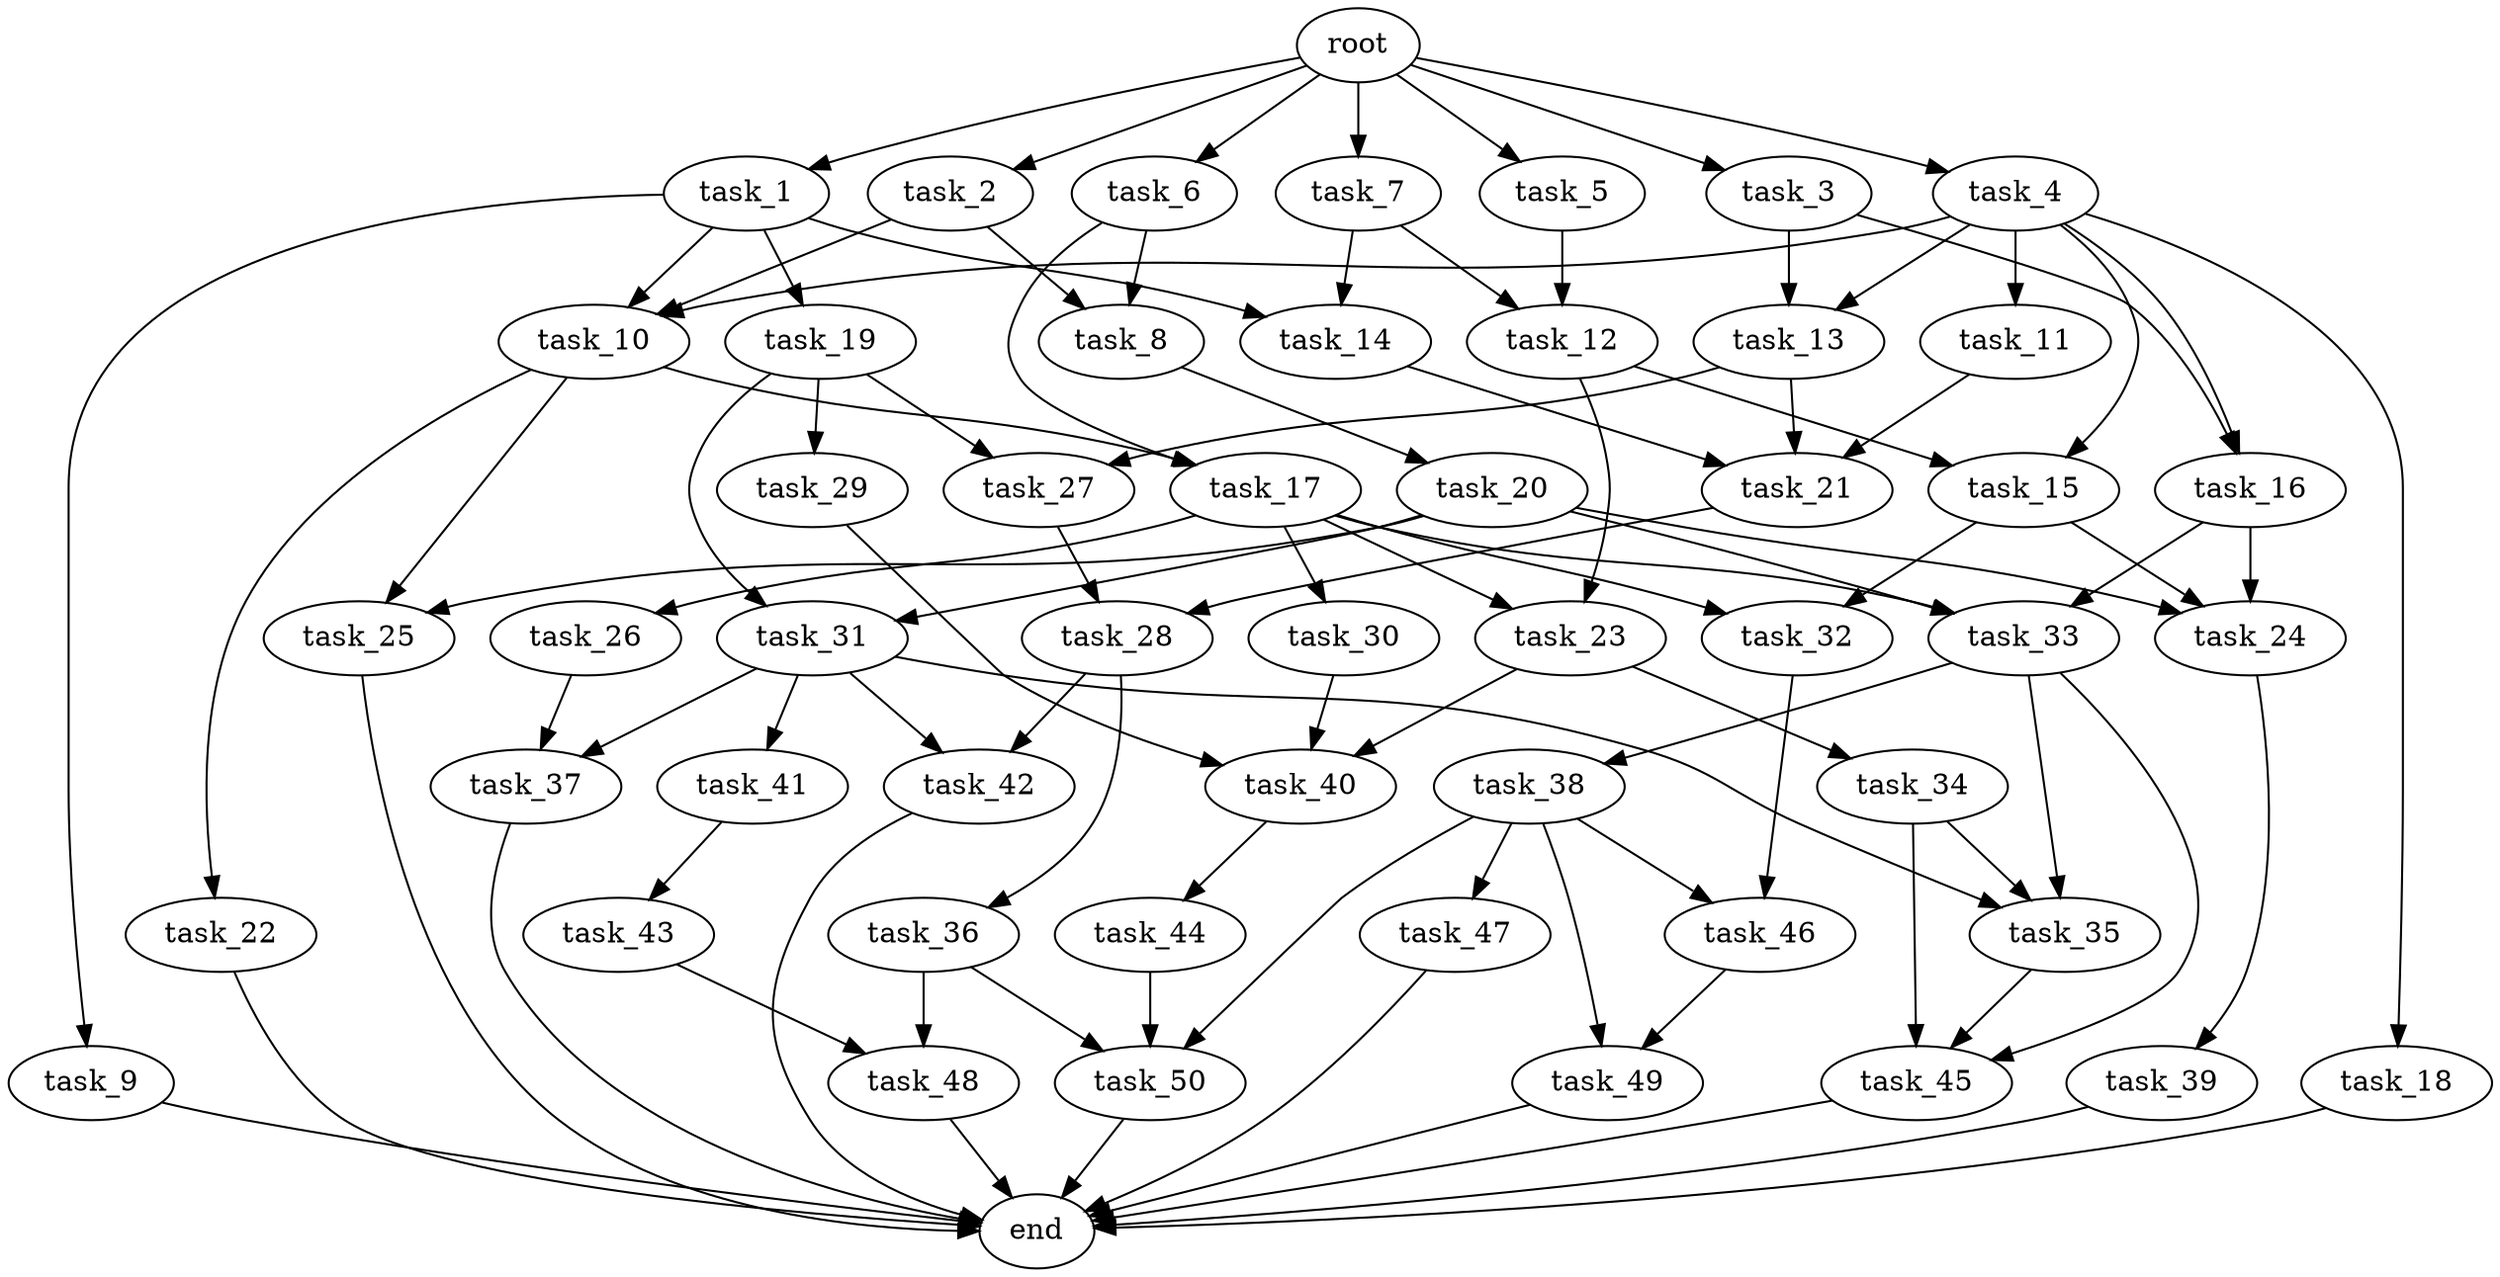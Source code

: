 digraph G {
  root [size="0.000000e+00"];
  task_1 [size="5.642774e+10"];
  task_2 [size="3.745873e+10"];
  task_3 [size="3.372250e+10"];
  task_4 [size="2.346144e+09"];
  task_5 [size="1.042730e+10"];
  task_6 [size="7.732816e+10"];
  task_7 [size="3.722250e+09"];
  task_8 [size="6.433507e+10"];
  task_9 [size="9.160164e+10"];
  task_10 [size="2.385461e+09"];
  task_11 [size="7.213300e+10"];
  task_12 [size="9.561901e+10"];
  task_13 [size="6.782474e+10"];
  task_14 [size="1.727262e+10"];
  task_15 [size="5.591135e+09"];
  task_16 [size="5.840602e+10"];
  task_17 [size="2.088642e+10"];
  task_18 [size="3.094078e+10"];
  task_19 [size="3.326128e+09"];
  task_20 [size="4.364800e+10"];
  task_21 [size="4.756757e+10"];
  task_22 [size="1.636734e+10"];
  task_23 [size="1.145938e+10"];
  task_24 [size="1.824033e+10"];
  task_25 [size="7.397832e+09"];
  task_26 [size="6.490885e+10"];
  task_27 [size="6.858985e+10"];
  task_28 [size="7.549337e+10"];
  task_29 [size="8.179158e+10"];
  task_30 [size="5.882074e+10"];
  task_31 [size="6.352296e+10"];
  task_32 [size="8.390957e+10"];
  task_33 [size="7.406585e+10"];
  task_34 [size="1.576355e+10"];
  task_35 [size="9.198728e+10"];
  task_36 [size="7.832183e+10"];
  task_37 [size="6.094393e+10"];
  task_38 [size="1.125637e+10"];
  task_39 [size="8.501158e+10"];
  task_40 [size="2.244089e+10"];
  task_41 [size="4.804359e+10"];
  task_42 [size="1.596995e+10"];
  task_43 [size="9.196523e+10"];
  task_44 [size="4.221951e+09"];
  task_45 [size="5.574774e+09"];
  task_46 [size="5.592697e+10"];
  task_47 [size="8.844721e+10"];
  task_48 [size="5.109568e+10"];
  task_49 [size="6.524025e+10"];
  task_50 [size="4.445270e+10"];
  end [size="0.000000e+00"];

  root -> task_1 [size="1.000000e-12"];
  root -> task_2 [size="1.000000e-12"];
  root -> task_3 [size="1.000000e-12"];
  root -> task_4 [size="1.000000e-12"];
  root -> task_5 [size="1.000000e-12"];
  root -> task_6 [size="1.000000e-12"];
  root -> task_7 [size="1.000000e-12"];
  task_1 -> task_9 [size="9.160164e+08"];
  task_1 -> task_10 [size="7.951537e+06"];
  task_1 -> task_14 [size="8.636309e+07"];
  task_1 -> task_19 [size="3.326128e+07"];
  task_2 -> task_8 [size="3.216753e+08"];
  task_2 -> task_10 [size="7.951537e+06"];
  task_3 -> task_13 [size="3.391237e+08"];
  task_3 -> task_16 [size="2.920301e+08"];
  task_4 -> task_10 [size="7.951537e+06"];
  task_4 -> task_11 [size="7.213300e+08"];
  task_4 -> task_13 [size="3.391237e+08"];
  task_4 -> task_15 [size="2.795568e+07"];
  task_4 -> task_16 [size="2.920301e+08"];
  task_4 -> task_18 [size="3.094078e+08"];
  task_5 -> task_12 [size="4.780951e+08"];
  task_6 -> task_8 [size="3.216753e+08"];
  task_6 -> task_17 [size="1.044321e+08"];
  task_7 -> task_12 [size="4.780951e+08"];
  task_7 -> task_14 [size="8.636309e+07"];
  task_8 -> task_20 [size="4.364800e+08"];
  task_9 -> end [size="1.000000e-12"];
  task_10 -> task_17 [size="1.044321e+08"];
  task_10 -> task_22 [size="1.636734e+08"];
  task_10 -> task_25 [size="3.698916e+07"];
  task_11 -> task_21 [size="1.585586e+08"];
  task_12 -> task_15 [size="2.795568e+07"];
  task_12 -> task_23 [size="5.729688e+07"];
  task_13 -> task_21 [size="1.585586e+08"];
  task_13 -> task_27 [size="3.429492e+08"];
  task_14 -> task_21 [size="1.585586e+08"];
  task_15 -> task_24 [size="6.080110e+07"];
  task_15 -> task_32 [size="4.195478e+08"];
  task_16 -> task_24 [size="6.080110e+07"];
  task_16 -> task_33 [size="2.468862e+08"];
  task_17 -> task_23 [size="5.729688e+07"];
  task_17 -> task_26 [size="6.490885e+08"];
  task_17 -> task_30 [size="5.882074e+08"];
  task_17 -> task_32 [size="4.195478e+08"];
  task_17 -> task_33 [size="2.468862e+08"];
  task_18 -> end [size="1.000000e-12"];
  task_19 -> task_27 [size="3.429492e+08"];
  task_19 -> task_29 [size="8.179158e+08"];
  task_19 -> task_31 [size="3.176148e+08"];
  task_20 -> task_24 [size="6.080110e+07"];
  task_20 -> task_25 [size="3.698916e+07"];
  task_20 -> task_31 [size="3.176148e+08"];
  task_20 -> task_33 [size="2.468862e+08"];
  task_21 -> task_28 [size="3.774669e+08"];
  task_22 -> end [size="1.000000e-12"];
  task_23 -> task_34 [size="1.576355e+08"];
  task_23 -> task_40 [size="7.480296e+07"];
  task_24 -> task_39 [size="8.501158e+08"];
  task_25 -> end [size="1.000000e-12"];
  task_26 -> task_37 [size="3.047197e+08"];
  task_27 -> task_28 [size="3.774669e+08"];
  task_28 -> task_36 [size="7.832183e+08"];
  task_28 -> task_42 [size="7.984973e+07"];
  task_29 -> task_40 [size="7.480296e+07"];
  task_30 -> task_40 [size="7.480296e+07"];
  task_31 -> task_35 [size="3.066243e+08"];
  task_31 -> task_37 [size="3.047197e+08"];
  task_31 -> task_41 [size="4.804359e+08"];
  task_31 -> task_42 [size="7.984973e+07"];
  task_32 -> task_46 [size="2.796348e+08"];
  task_33 -> task_35 [size="3.066243e+08"];
  task_33 -> task_38 [size="1.125637e+08"];
  task_33 -> task_45 [size="1.858258e+07"];
  task_34 -> task_35 [size="3.066243e+08"];
  task_34 -> task_45 [size="1.858258e+07"];
  task_35 -> task_45 [size="1.858258e+07"];
  task_36 -> task_48 [size="2.554784e+08"];
  task_36 -> task_50 [size="1.481757e+08"];
  task_37 -> end [size="1.000000e-12"];
  task_38 -> task_46 [size="2.796348e+08"];
  task_38 -> task_47 [size="8.844721e+08"];
  task_38 -> task_49 [size="3.262013e+08"];
  task_38 -> task_50 [size="1.481757e+08"];
  task_39 -> end [size="1.000000e-12"];
  task_40 -> task_44 [size="4.221951e+07"];
  task_41 -> task_43 [size="9.196523e+08"];
  task_42 -> end [size="1.000000e-12"];
  task_43 -> task_48 [size="2.554784e+08"];
  task_44 -> task_50 [size="1.481757e+08"];
  task_45 -> end [size="1.000000e-12"];
  task_46 -> task_49 [size="3.262013e+08"];
  task_47 -> end [size="1.000000e-12"];
  task_48 -> end [size="1.000000e-12"];
  task_49 -> end [size="1.000000e-12"];
  task_50 -> end [size="1.000000e-12"];
}
